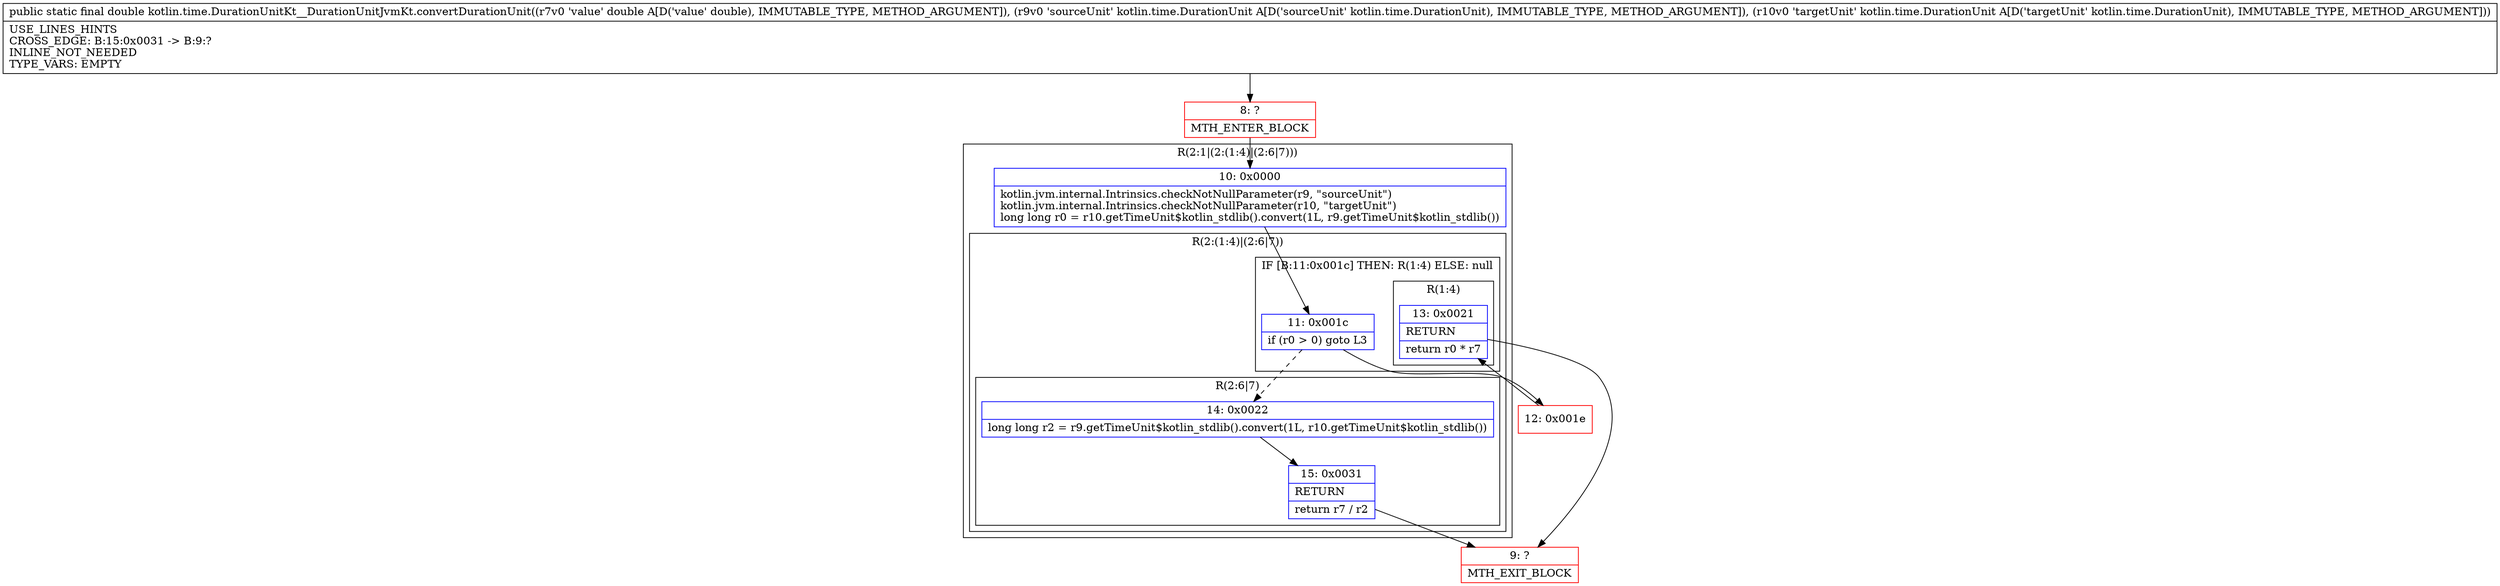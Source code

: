 digraph "CFG forkotlin.time.DurationUnitKt__DurationUnitJvmKt.convertDurationUnit(DLkotlin\/time\/DurationUnit;Lkotlin\/time\/DurationUnit;)D" {
subgraph cluster_Region_992940247 {
label = "R(2:1|(2:(1:4)|(2:6|7)))";
node [shape=record,color=blue];
Node_10 [shape=record,label="{10\:\ 0x0000|kotlin.jvm.internal.Intrinsics.checkNotNullParameter(r9, \"sourceUnit\")\lkotlin.jvm.internal.Intrinsics.checkNotNullParameter(r10, \"targetUnit\")\llong long r0 = r10.getTimeUnit$kotlin_stdlib().convert(1L, r9.getTimeUnit$kotlin_stdlib())\l}"];
subgraph cluster_Region_599600772 {
label = "R(2:(1:4)|(2:6|7))";
node [shape=record,color=blue];
subgraph cluster_IfRegion_1207424466 {
label = "IF [B:11:0x001c] THEN: R(1:4) ELSE: null";
node [shape=record,color=blue];
Node_11 [shape=record,label="{11\:\ 0x001c|if (r0 \> 0) goto L3\l}"];
subgraph cluster_Region_194207983 {
label = "R(1:4)";
node [shape=record,color=blue];
Node_13 [shape=record,label="{13\:\ 0x0021|RETURN\l|return r0 * r7\l}"];
}
}
subgraph cluster_Region_1016006526 {
label = "R(2:6|7)";
node [shape=record,color=blue];
Node_14 [shape=record,label="{14\:\ 0x0022|long long r2 = r9.getTimeUnit$kotlin_stdlib().convert(1L, r10.getTimeUnit$kotlin_stdlib())\l}"];
Node_15 [shape=record,label="{15\:\ 0x0031|RETURN\l|return r7 \/ r2\l}"];
}
}
}
Node_8 [shape=record,color=red,label="{8\:\ ?|MTH_ENTER_BLOCK\l}"];
Node_12 [shape=record,color=red,label="{12\:\ 0x001e}"];
Node_9 [shape=record,color=red,label="{9\:\ ?|MTH_EXIT_BLOCK\l}"];
MethodNode[shape=record,label="{public static final double kotlin.time.DurationUnitKt__DurationUnitJvmKt.convertDurationUnit((r7v0 'value' double A[D('value' double), IMMUTABLE_TYPE, METHOD_ARGUMENT]), (r9v0 'sourceUnit' kotlin.time.DurationUnit A[D('sourceUnit' kotlin.time.DurationUnit), IMMUTABLE_TYPE, METHOD_ARGUMENT]), (r10v0 'targetUnit' kotlin.time.DurationUnit A[D('targetUnit' kotlin.time.DurationUnit), IMMUTABLE_TYPE, METHOD_ARGUMENT]))  | USE_LINES_HINTS\lCROSS_EDGE: B:15:0x0031 \-\> B:9:?\lINLINE_NOT_NEEDED\lTYPE_VARS: EMPTY\l}"];
MethodNode -> Node_8;Node_10 -> Node_11;
Node_11 -> Node_12;
Node_11 -> Node_14[style=dashed];
Node_13 -> Node_9;
Node_14 -> Node_15;
Node_15 -> Node_9;
Node_8 -> Node_10;
Node_12 -> Node_13;
}

